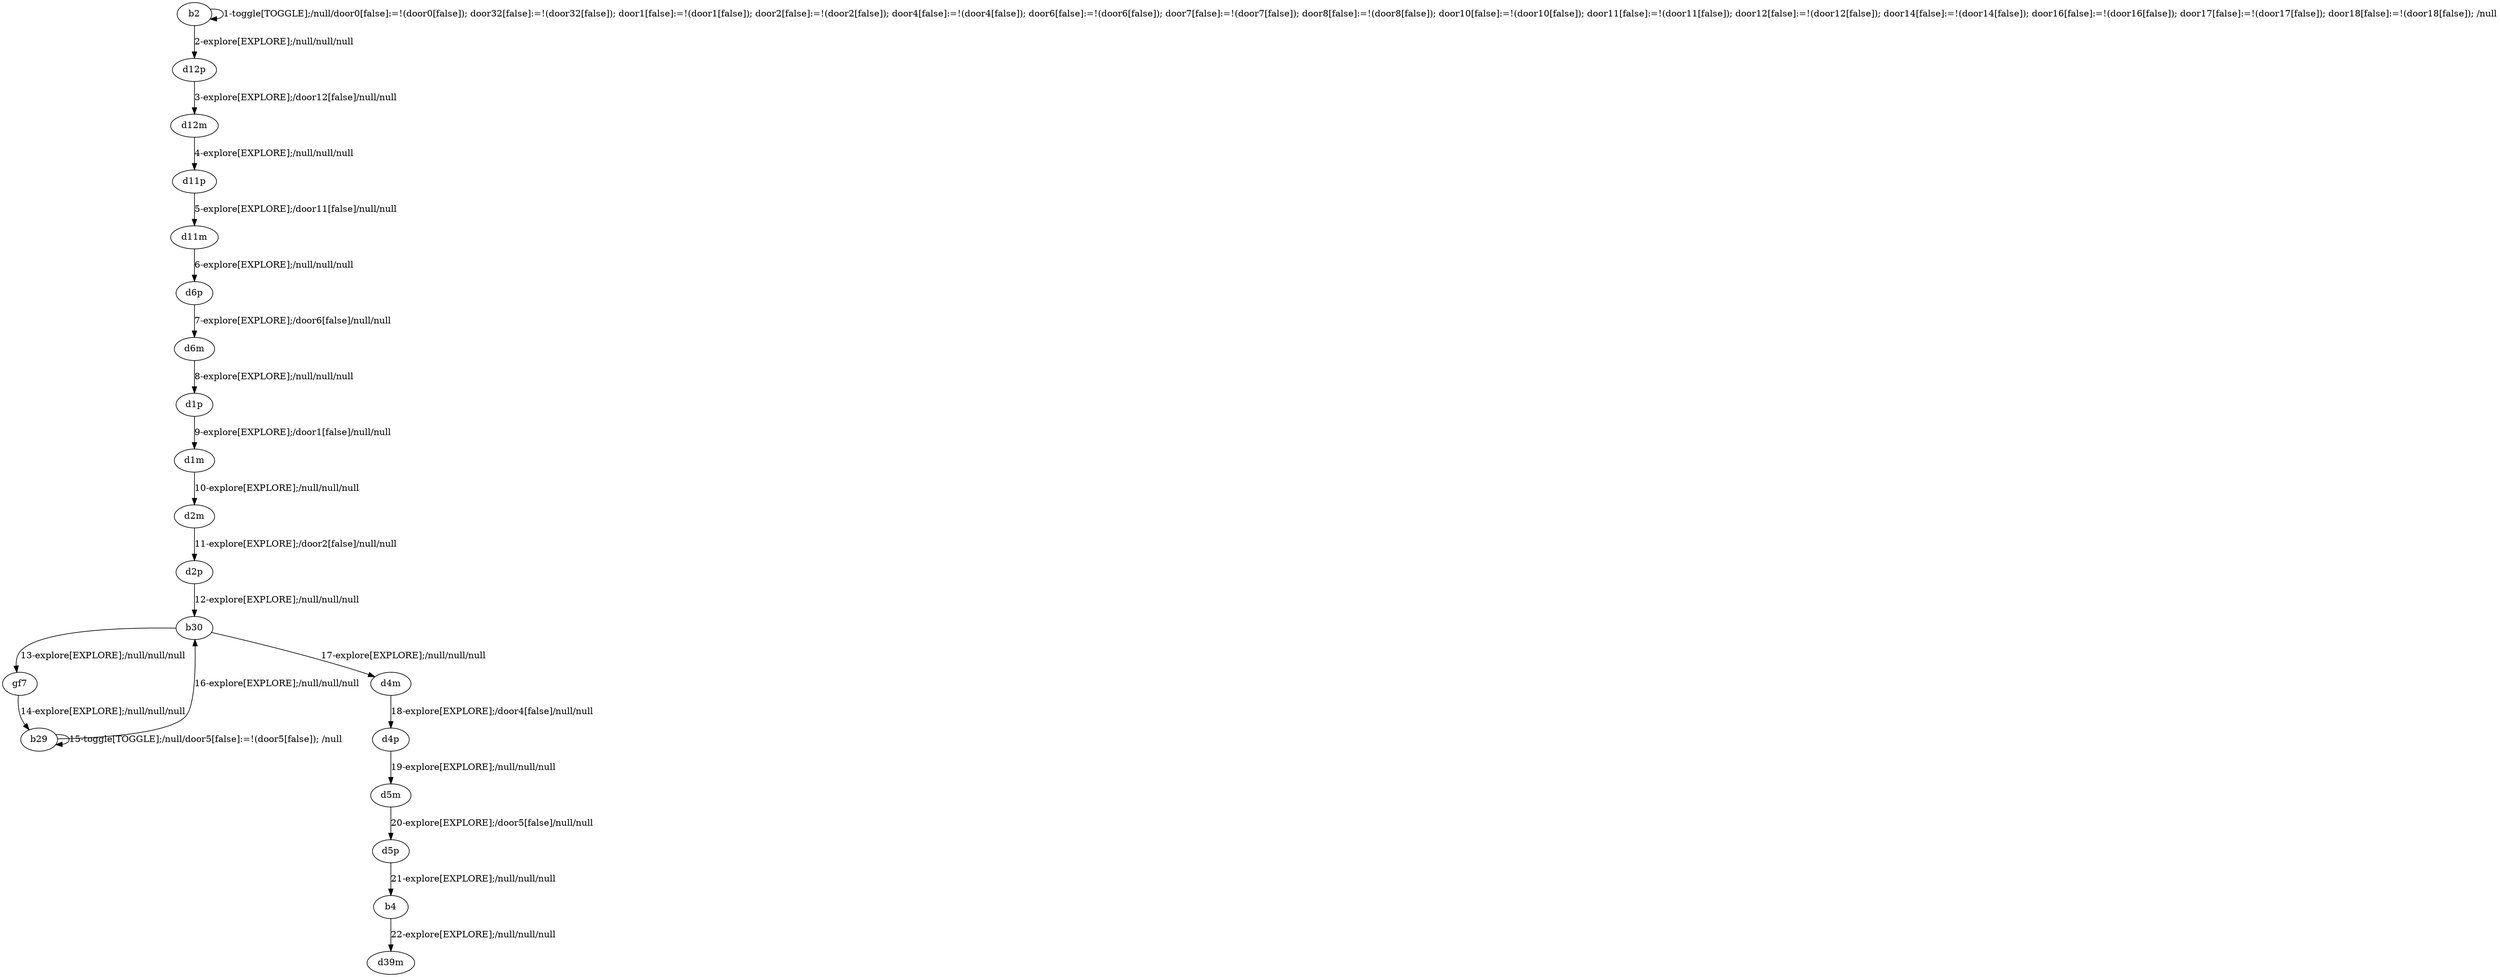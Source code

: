 # Total number of goals covered by this test: 5
# d5p --> b4
# b30 --> d4m
# gf7 --> b29
# d5m --> d5p
# b4 --> d39m

digraph g {
"b2" -> "b2" [label = "1-toggle[TOGGLE];/null/door0[false]:=!(door0[false]); door32[false]:=!(door32[false]); door1[false]:=!(door1[false]); door2[false]:=!(door2[false]); door4[false]:=!(door4[false]); door6[false]:=!(door6[false]); door7[false]:=!(door7[false]); door8[false]:=!(door8[false]); door10[false]:=!(door10[false]); door11[false]:=!(door11[false]); door12[false]:=!(door12[false]); door14[false]:=!(door14[false]); door16[false]:=!(door16[false]); door17[false]:=!(door17[false]); door18[false]:=!(door18[false]); /null"];
"b2" -> "d12p" [label = "2-explore[EXPLORE];/null/null/null"];
"d12p" -> "d12m" [label = "3-explore[EXPLORE];/door12[false]/null/null"];
"d12m" -> "d11p" [label = "4-explore[EXPLORE];/null/null/null"];
"d11p" -> "d11m" [label = "5-explore[EXPLORE];/door11[false]/null/null"];
"d11m" -> "d6p" [label = "6-explore[EXPLORE];/null/null/null"];
"d6p" -> "d6m" [label = "7-explore[EXPLORE];/door6[false]/null/null"];
"d6m" -> "d1p" [label = "8-explore[EXPLORE];/null/null/null"];
"d1p" -> "d1m" [label = "9-explore[EXPLORE];/door1[false]/null/null"];
"d1m" -> "d2m" [label = "10-explore[EXPLORE];/null/null/null"];
"d2m" -> "d2p" [label = "11-explore[EXPLORE];/door2[false]/null/null"];
"d2p" -> "b30" [label = "12-explore[EXPLORE];/null/null/null"];
"b30" -> "gf7" [label = "13-explore[EXPLORE];/null/null/null"];
"gf7" -> "b29" [label = "14-explore[EXPLORE];/null/null/null"];
"b29" -> "b29" [label = "15-toggle[TOGGLE];/null/door5[false]:=!(door5[false]); /null"];
"b29" -> "b30" [label = "16-explore[EXPLORE];/null/null/null"];
"b30" -> "d4m" [label = "17-explore[EXPLORE];/null/null/null"];
"d4m" -> "d4p" [label = "18-explore[EXPLORE];/door4[false]/null/null"];
"d4p" -> "d5m" [label = "19-explore[EXPLORE];/null/null/null"];
"d5m" -> "d5p" [label = "20-explore[EXPLORE];/door5[false]/null/null"];
"d5p" -> "b4" [label = "21-explore[EXPLORE];/null/null/null"];
"b4" -> "d39m" [label = "22-explore[EXPLORE];/null/null/null"];
}